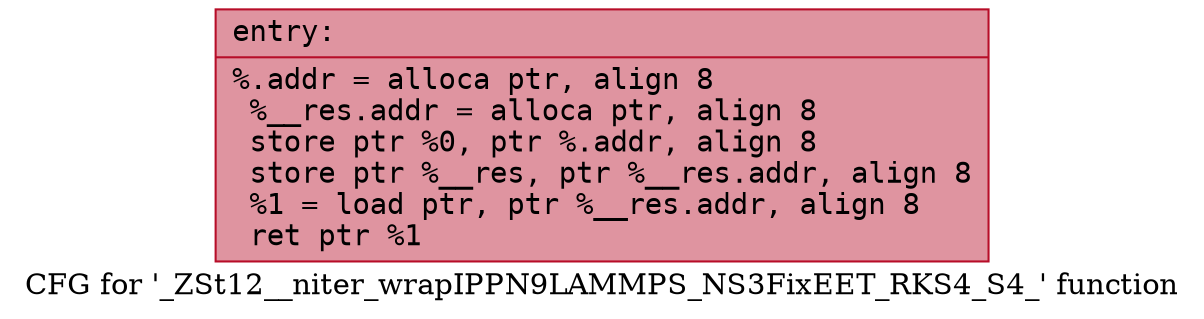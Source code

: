 digraph "CFG for '_ZSt12__niter_wrapIPPN9LAMMPS_NS3FixEET_RKS4_S4_' function" {
	label="CFG for '_ZSt12__niter_wrapIPPN9LAMMPS_NS3FixEET_RKS4_S4_' function";

	Node0x561f1652a670 [shape=record,color="#b70d28ff", style=filled, fillcolor="#b70d2870" fontname="Courier",label="{entry:\l|  %.addr = alloca ptr, align 8\l  %__res.addr = alloca ptr, align 8\l  store ptr %0, ptr %.addr, align 8\l  store ptr %__res, ptr %__res.addr, align 8\l  %1 = load ptr, ptr %__res.addr, align 8\l  ret ptr %1\l}"];
}
